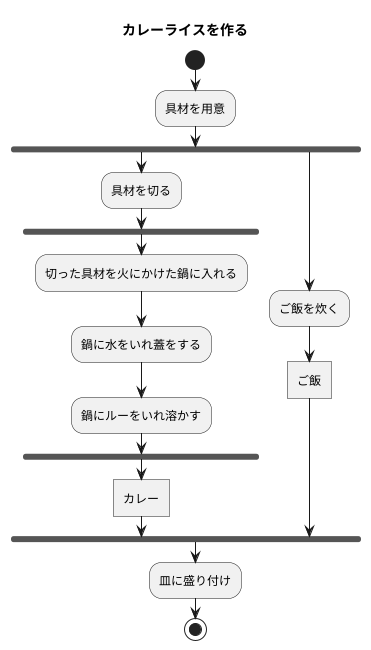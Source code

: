 @startuml
title カレーライスを作る

start
:具材を用意;
fork
:具材を切る;
fork
:切った具材を火にかけた鍋に入れる;
:鍋に水をいれ蓋をする;
:鍋にルーをいれ溶かす;
end fork
:カレー]

fork again
:ご飯を炊く;
:ご飯]
end fork
:皿に盛り付け;
stop
@enduml